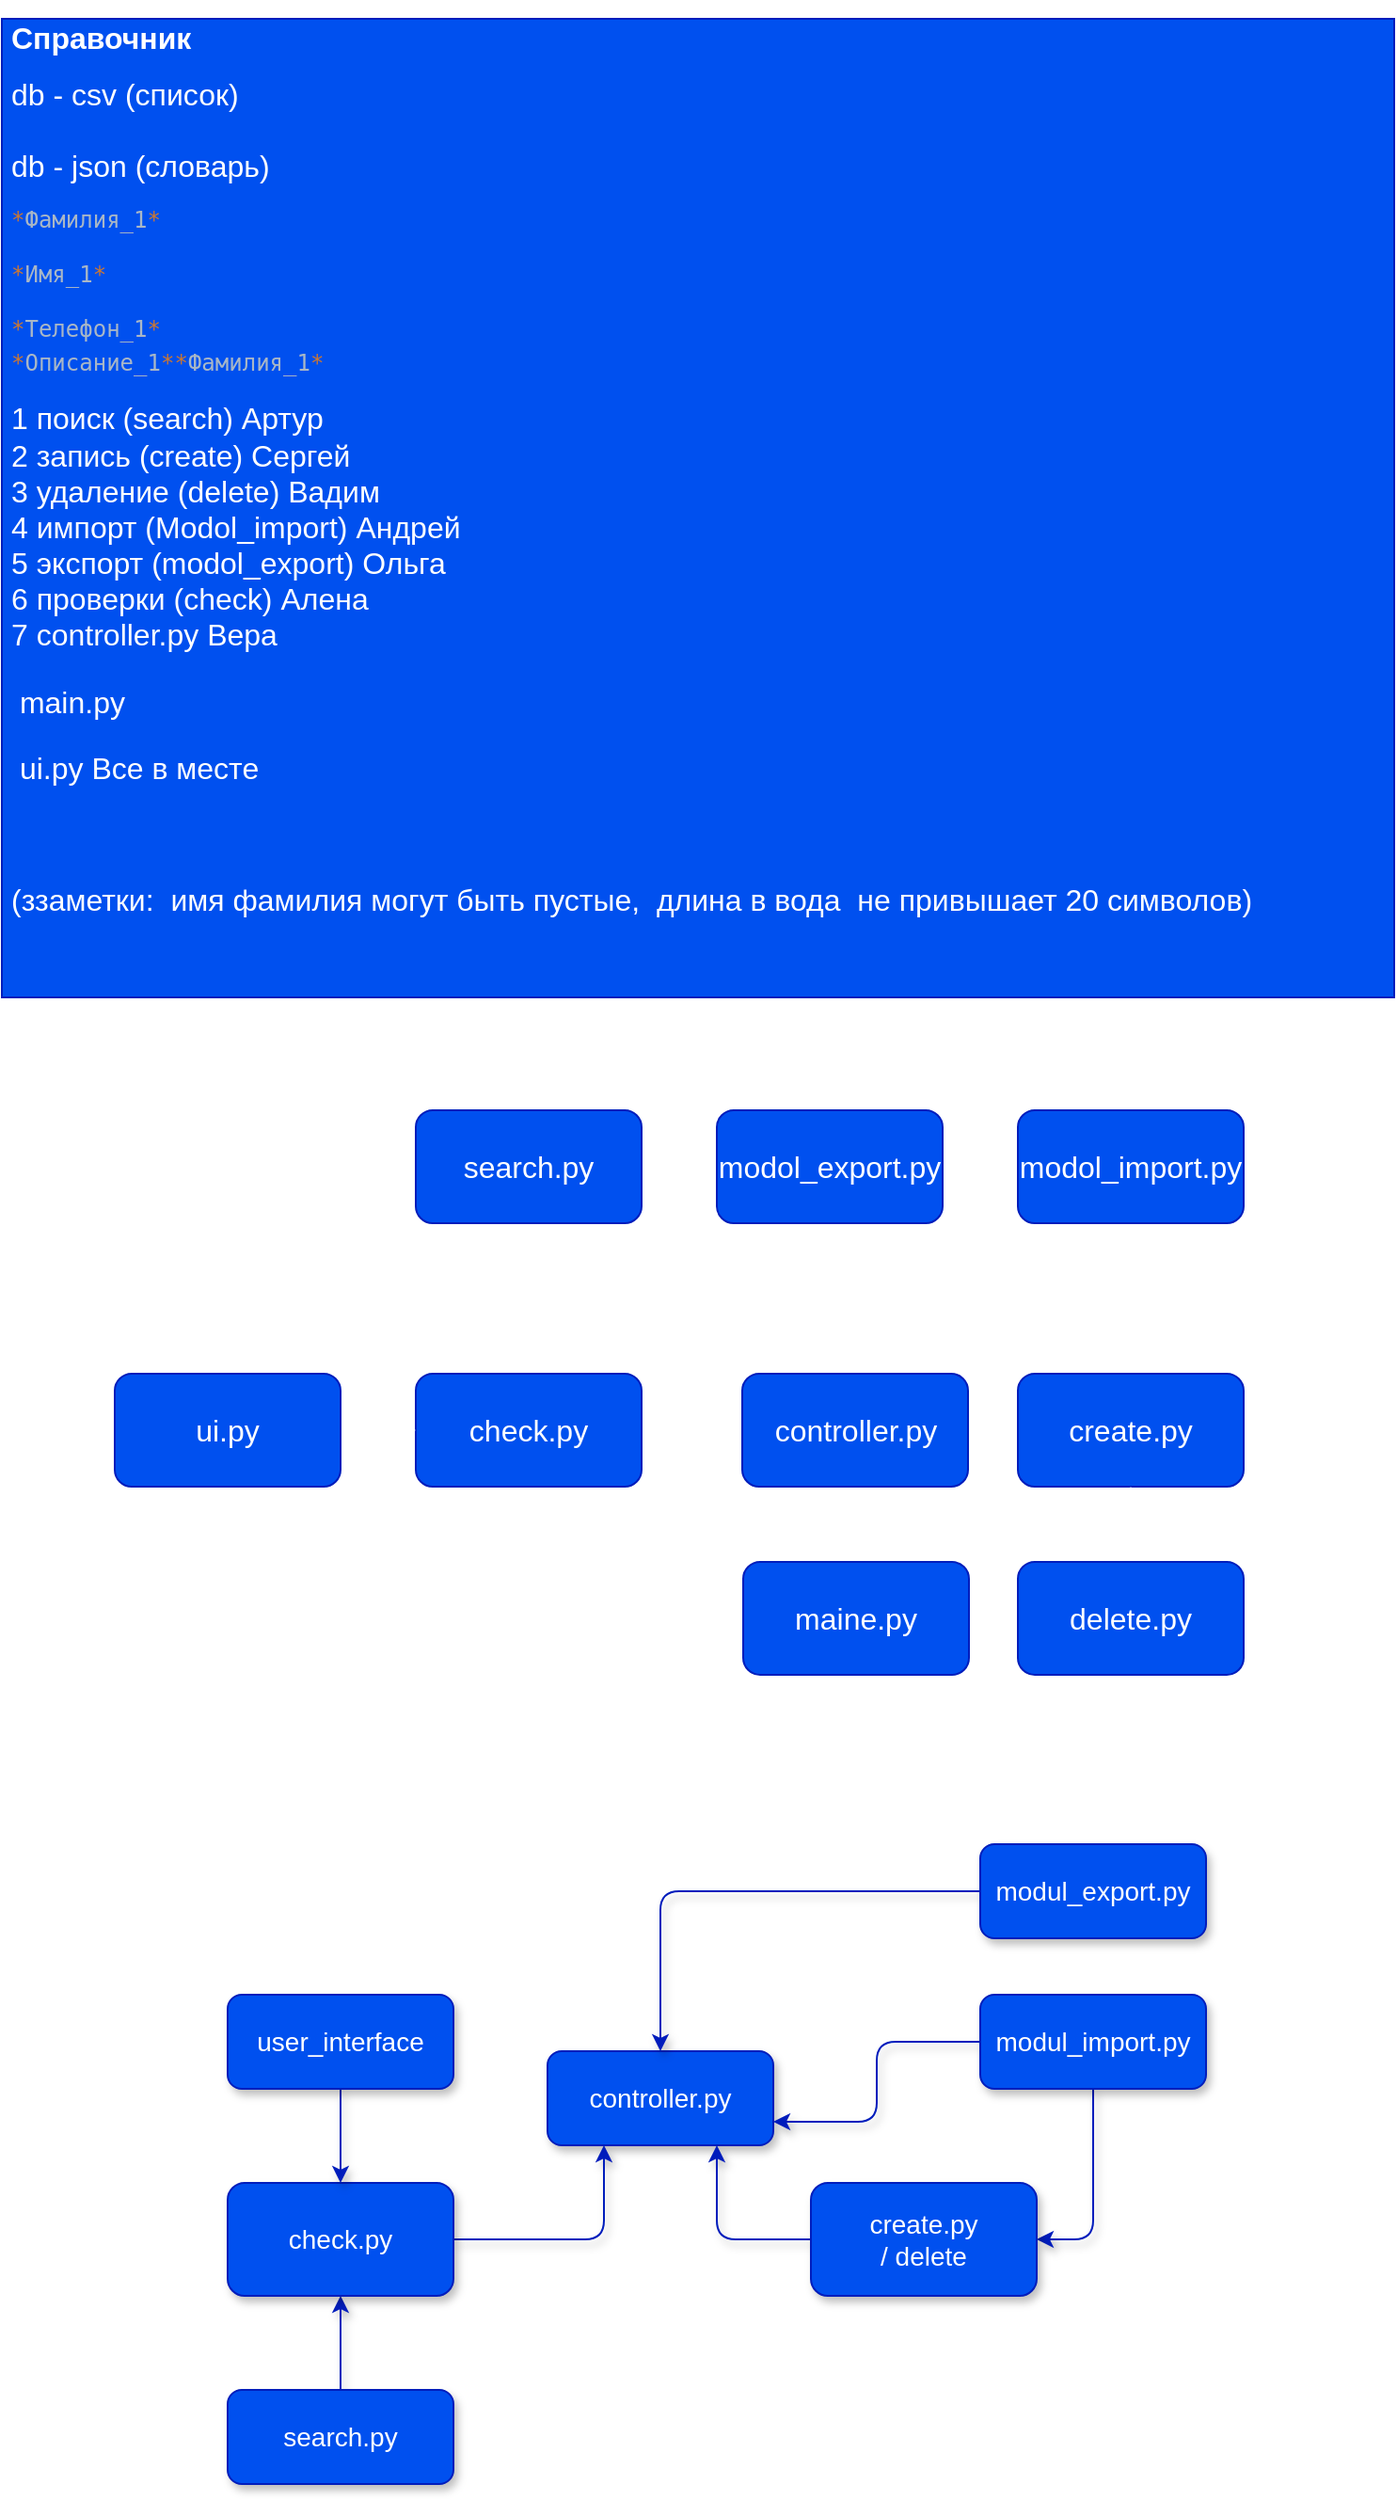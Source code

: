 <mxfile>
    <diagram id="Un_Z-Ee4vAJJ7-9JeIwL" name="Страница 1">
        <mxGraphModel dx="956" dy="625" grid="1" gridSize="10" guides="1" tooltips="1" connect="1" arrows="1" fold="1" page="1" pageScale="1" pageWidth="827" pageHeight="1169" math="0" shadow="0">
            <root>
                <mxCell id="0"/>
                <mxCell id="1" parent="0"/>
                <mxCell id="2" value="&lt;h1 style=&quot;font-size: 16px&quot;&gt;&lt;font style=&quot;font-size: 16px&quot;&gt;Справочник&lt;/font&gt;&lt;/h1&gt;&lt;div&gt;&lt;font style=&quot;font-size: 16px&quot;&gt;db - csv (список)&lt;/font&gt;&lt;/div&gt;&lt;div&gt;&lt;font style=&quot;font-size: 16px&quot;&gt;&lt;br&gt;&lt;/font&gt;&lt;/div&gt;&lt;div&gt;&lt;font style=&quot;font-size: 16px&quot;&gt;db - json (словарь)&amp;nbsp;&lt;/font&gt;&lt;/div&gt;&lt;pre style=&quot;color: rgb(169 , 183 , 198) ; font-family: &amp;#34;jetbrains mono&amp;#34; , monospace&quot;&gt;&lt;span style=&quot;color: #cc7832&quot;&gt;*&lt;/span&gt;Фамилия_1&lt;span style=&quot;color: #cc7832&quot;&gt;*&lt;br&gt;&lt;/span&gt;&lt;span style=&quot;color: #cc7832&quot;&gt;&lt;br&gt;&lt;/span&gt;&lt;span style=&quot;color: #cc7832&quot;&gt;*&lt;/span&gt;Имя_1&lt;span style=&quot;color: #cc7832&quot;&gt;*&lt;br&gt;&lt;/span&gt;&lt;span style=&quot;color: #cc7832&quot;&gt;&lt;br&gt;&lt;/span&gt;&lt;span style=&quot;color: #cc7832&quot;&gt;*&lt;/span&gt;Телефон_1&lt;span style=&quot;color: #cc7832&quot;&gt;*&lt;br&gt;&lt;/span&gt;&lt;font style=&quot;color: rgb(240 , 240 , 240) ; font-family: &amp;#34;helvetica&amp;#34; ; white-space: normal ; font-size: 16px&quot;&gt;&lt;span style=&quot;font-family: &amp;#34;jetbrains mono&amp;#34; , monospace ; font-size: 12px ; color: rgb(204 , 120 , 50)&quot;&gt;*&lt;/span&gt;&lt;span style=&quot;color: rgb(169 , 183 , 198) ; font-family: &amp;#34;jetbrains mono&amp;#34; , monospace ; font-size: 12px&quot;&gt;Описание_1&lt;/span&gt;&lt;span style=&quot;font-family: &amp;#34;jetbrains mono&amp;#34; , monospace ; font-size: 12px ; color: rgb(204 , 120 , 50)&quot;&gt;*&lt;/span&gt;&lt;/font&gt;&lt;span style=&quot;white-space: normal ; color: rgb(204 , 120 , 50)&quot;&gt;*&lt;/span&gt;&lt;span style=&quot;white-space: normal&quot;&gt;Фамилия_1&lt;/span&gt;&lt;span style=&quot;white-space: normal ; color: rgb(204 , 120 , 50)&quot;&gt;*&lt;/span&gt;&lt;/pre&gt;&lt;div&gt;&lt;font style=&quot;font-size: 16px&quot;&gt;1 поиск (search) Артур&lt;/font&gt;&lt;/div&gt;&lt;div&gt;&lt;font style=&quot;font-size: 16px&quot;&gt;2 запись (create) Сергей&lt;/font&gt;&lt;/div&gt;&lt;div&gt;&lt;font style=&quot;font-size: 16px&quot;&gt;3 удаление (delete) Вадим&lt;/font&gt;&lt;/div&gt;&lt;div&gt;&lt;font style=&quot;font-size: 16px&quot;&gt;4 импорт (Modol_import) Андрей&lt;/font&gt;&lt;/div&gt;&lt;div&gt;&lt;font style=&quot;font-size: 16px&quot;&gt;5 экспорт (modol_export) Ольга&lt;/font&gt;&lt;/div&gt;&lt;div&gt;&lt;font style=&quot;font-size: 16px&quot;&gt;6 проверки (check) Алена&lt;/font&gt;&lt;/div&gt;&lt;div&gt;&lt;font style=&quot;font-size: 16px&quot;&gt;7&lt;/font&gt;&lt;span style=&quot;font-size: 16px&quot;&gt;&amp;nbsp;controller.py Вера&lt;/span&gt;&lt;/div&gt;&lt;p style=&quot;font-size: 16px&quot;&gt;&lt;font style=&quot;font-size: 16px&quot;&gt;&amp;nbsp;main.py&amp;nbsp;&lt;/font&gt;&lt;/p&gt;&lt;p style=&quot;font-size: 16px&quot;&gt;&lt;font style=&quot;font-size: 16px&quot;&gt;&amp;nbsp;ui.py Все в месте&lt;/font&gt;&lt;/p&gt;&lt;p style=&quot;font-size: 16px&quot;&gt;&lt;br&gt;&lt;/p&gt;&lt;p style=&quot;font-size: 16px&quot;&gt;(ззаметки:&amp;nbsp; имя фамилия могут быть пустые,&amp;nbsp; длина в вода&amp;nbsp; не привышает 20 символов)&lt;/p&gt;" style="text;html=1;strokeColor=#001DBC;fillColor=#0050ef;spacing=5;spacingTop=-20;whiteSpace=wrap;overflow=hidden;rounded=0;fontColor=#ffffff;" parent="1" vertex="1">
                    <mxGeometry x="20" y="20" width="740" height="520" as="geometry"/>
                </mxCell>
                <mxCell id="30" style="edgeStyle=none;html=1;exitX=0.5;exitY=1;exitDx=0;exitDy=0;entryX=0.5;entryY=0;entryDx=0;entryDy=0;strokeColor=#FFFFFF;strokeWidth=2;" edge="1" parent="1" source="3" target="8">
                    <mxGeometry relative="1" as="geometry"/>
                </mxCell>
                <mxCell id="3" value="search.py" style="rounded=1;whiteSpace=wrap;html=1;fontSize=16;fillColor=#0050ef;fontColor=#FFFFFF;strokeColor=#001DBC;" parent="1" vertex="1">
                    <mxGeometry x="240" y="600" width="120" height="60" as="geometry"/>
                </mxCell>
                <mxCell id="31" style="edgeStyle=none;html=1;exitX=0;exitY=0.5;exitDx=0;exitDy=0;entryX=1;entryY=0.5;entryDx=0;entryDy=0;strokeColor=#FFFFFF;strokeWidth=2;" edge="1" parent="1" source="4" target="9">
                    <mxGeometry relative="1" as="geometry"/>
                </mxCell>
                <mxCell id="4" value="create.py" style="rounded=1;whiteSpace=wrap;html=1;fontSize=16;fillColor=#0050ef;fontColor=#FFFFFF;strokeColor=#001DBC;" parent="1" vertex="1">
                    <mxGeometry x="560" y="740" width="120" height="60" as="geometry"/>
                </mxCell>
                <mxCell id="32" style="edgeStyle=none;html=1;exitX=0.5;exitY=0;exitDx=0;exitDy=0;entryX=0.5;entryY=1;entryDx=0;entryDy=0;strokeColor=#FFFFFF;strokeWidth=2;" edge="1" parent="1" source="5" target="4">
                    <mxGeometry relative="1" as="geometry"/>
                </mxCell>
                <mxCell id="5" value="delete.py" style="rounded=1;whiteSpace=wrap;html=1;fontSize=16;fillColor=#0050ef;fontColor=#FFFFFF;strokeColor=#001DBC;" parent="1" vertex="1">
                    <mxGeometry x="560" y="840" width="120" height="60" as="geometry"/>
                </mxCell>
                <mxCell id="12" style="edgeStyle=none;html=1;exitX=0.5;exitY=1;exitDx=0;exitDy=0;entryX=0.5;entryY=0;entryDx=0;entryDy=0;strokeColor=#FFFFFF;strokeWidth=2;" edge="1" parent="1" source="6" target="9">
                    <mxGeometry relative="1" as="geometry">
                        <Array as="points">
                            <mxPoint x="620" y="700"/>
                            <mxPoint x="474" y="700"/>
                        </Array>
                    </mxGeometry>
                </mxCell>
                <mxCell id="6" value="modol_import.py" style="rounded=1;whiteSpace=wrap;html=1;fontSize=16;fillColor=#0050ef;fontColor=#FFFFFF;strokeColor=#001DBC;" parent="1" vertex="1">
                    <mxGeometry x="560" y="600" width="120" height="60" as="geometry"/>
                </mxCell>
                <mxCell id="27" style="edgeStyle=none;html=1;exitX=0.5;exitY=1;exitDx=0;exitDy=0;entryX=0.396;entryY=0.033;entryDx=0;entryDy=0;entryPerimeter=0;strokeColor=#FFFFFF;strokeWidth=2;" edge="1" parent="1" source="7" target="9">
                    <mxGeometry relative="1" as="geometry"/>
                </mxCell>
                <mxCell id="7" value="modol_export.py" style="rounded=1;whiteSpace=wrap;html=1;fontSize=16;fillColor=#0050ef;fontColor=#FFFFFF;strokeColor=#001DBC;" parent="1" vertex="1">
                    <mxGeometry x="400" y="600" width="120" height="60" as="geometry"/>
                </mxCell>
                <mxCell id="29" style="edgeStyle=none;html=1;exitX=1;exitY=0.5;exitDx=0;exitDy=0;entryX=0;entryY=0.5;entryDx=0;entryDy=0;strokeColor=#FFFFFF;strokeWidth=2;" edge="1" parent="1" source="8" target="9">
                    <mxGeometry relative="1" as="geometry"/>
                </mxCell>
                <mxCell id="8" value="check.py" style="rounded=1;whiteSpace=wrap;html=1;fontSize=16;fillColor=#0050ef;fontColor=#FFFFFF;strokeColor=#001DBC;" parent="1" vertex="1">
                    <mxGeometry x="240" y="740" width="120" height="60" as="geometry"/>
                </mxCell>
                <mxCell id="34" style="edgeStyle=none;html=1;exitX=0.5;exitY=1;exitDx=0;exitDy=0;entryX=0.5;entryY=0;entryDx=0;entryDy=0;strokeColor=#FFFFFF;strokeWidth=2;" edge="1" parent="1" source="9" target="10">
                    <mxGeometry relative="1" as="geometry"/>
                </mxCell>
                <mxCell id="9" value="controller.py" style="rounded=1;whiteSpace=wrap;html=1;fontSize=16;fillColor=#0050ef;fontColor=#FFFFFF;strokeColor=#001DBC;" parent="1" vertex="1">
                    <mxGeometry x="413.5" y="740" width="120" height="60" as="geometry"/>
                </mxCell>
                <mxCell id="10" value="maine.py" style="rounded=1;whiteSpace=wrap;html=1;fontSize=16;fillColor=#0050ef;fontColor=#FFFFFF;strokeColor=#001DBC;" parent="1" vertex="1">
                    <mxGeometry x="414" y="840" width="120" height="60" as="geometry"/>
                </mxCell>
                <mxCell id="28" style="edgeStyle=none;html=1;exitX=1;exitY=0.5;exitDx=0;exitDy=0;strokeColor=#FFFFFF;strokeWidth=2;" edge="1" parent="1" source="11" target="8">
                    <mxGeometry relative="1" as="geometry"/>
                </mxCell>
                <mxCell id="11" value="ui.py" style="rounded=1;whiteSpace=wrap;html=1;fontSize=16;fillColor=#0050ef;fontColor=#FFFFFF;strokeColor=#001DBC;" parent="1" vertex="1">
                    <mxGeometry x="80" y="740" width="120" height="60" as="geometry"/>
                </mxCell>
                <mxCell id="13" value="controller.py" style="rounded=1;whiteSpace=wrap;html=1;fillColor=#0050ef;fontColor=#FFFFFF;strokeColor=#001DBC;fontSize=14;shadow=1;sketch=0;" vertex="1" parent="1">
                    <mxGeometry x="310" y="1100" width="120" height="50" as="geometry"/>
                </mxCell>
                <mxCell id="14" style="edgeStyle=orthogonalEdgeStyle;rounded=1;orthogonalLoop=1;jettySize=auto;html=1;entryX=0.5;entryY=1;entryDx=0;entryDy=0;fontColor=#FFFFFF;fillColor=#0050ef;strokeColor=#001DBC;fontSize=14;shadow=1;sketch=0;" edge="1" parent="1" source="15" target="17">
                    <mxGeometry relative="1" as="geometry"/>
                </mxCell>
                <mxCell id="15" value="search.py" style="rounded=1;whiteSpace=wrap;html=1;fillColor=#0050ef;fontColor=#FFFFFF;strokeColor=#001DBC;fontSize=14;shadow=1;sketch=0;" vertex="1" parent="1">
                    <mxGeometry x="140" y="1280" width="120" height="50" as="geometry"/>
                </mxCell>
                <mxCell id="16" style="edgeStyle=orthogonalEdgeStyle;rounded=1;orthogonalLoop=1;jettySize=auto;html=1;entryX=0.25;entryY=1;entryDx=0;entryDy=0;fontColor=#FFFFFF;fillColor=#0050ef;strokeColor=#001DBC;fontSize=14;shadow=1;sketch=0;" edge="1" parent="1" source="17" target="13">
                    <mxGeometry relative="1" as="geometry"/>
                </mxCell>
                <mxCell id="17" value="&lt;font style=&quot;font-size: 14px;&quot;&gt;check.py&lt;/font&gt;" style="rounded=1;whiteSpace=wrap;html=1;fontColor=#FFFFFF;fillColor=#0050ef;strokeColor=#001DBC;fontSize=14;shadow=1;sketch=0;" vertex="1" parent="1">
                    <mxGeometry x="140" y="1170" width="120" height="60" as="geometry"/>
                </mxCell>
                <mxCell id="18" style="edgeStyle=orthogonalEdgeStyle;rounded=1;orthogonalLoop=1;jettySize=auto;html=1;entryX=0.5;entryY=0;entryDx=0;entryDy=0;fontColor=#FFFFFF;fillColor=#0050ef;strokeColor=#001DBC;fontSize=14;shadow=1;sketch=0;" edge="1" parent="1" source="19" target="17">
                    <mxGeometry relative="1" as="geometry"/>
                </mxCell>
                <mxCell id="19" value="user_interface" style="rounded=1;whiteSpace=wrap;html=1;fontColor=#FFFFFF;fillColor=#0050ef;strokeColor=#001DBC;fontSize=14;shadow=1;sketch=0;" vertex="1" parent="1">
                    <mxGeometry x="140" y="1070" width="120" height="50" as="geometry"/>
                </mxCell>
                <mxCell id="20" style="edgeStyle=orthogonalEdgeStyle;rounded=1;orthogonalLoop=1;jettySize=auto;html=1;entryX=1;entryY=0.75;entryDx=0;entryDy=0;fontColor=#FFFFFF;fillColor=#0050ef;strokeColor=#001DBC;fontSize=14;shadow=1;sketch=0;" edge="1" parent="1" source="22" target="13">
                    <mxGeometry relative="1" as="geometry"/>
                </mxCell>
                <mxCell id="21" style="edgeStyle=orthogonalEdgeStyle;rounded=1;orthogonalLoop=1;jettySize=auto;html=1;entryX=1;entryY=0.5;entryDx=0;entryDy=0;fontColor=#FFFFFF;fillColor=#0050ef;strokeColor=#001DBC;fontSize=14;shadow=1;sketch=0;" edge="1" parent="1" source="22" target="26">
                    <mxGeometry relative="1" as="geometry"/>
                </mxCell>
                <mxCell id="22" value="modul_import.py" style="rounded=1;whiteSpace=wrap;html=1;fontColor=#FFFFFF;fillColor=#0050ef;strokeColor=#001DBC;fontSize=14;shadow=1;sketch=0;" vertex="1" parent="1">
                    <mxGeometry x="540" y="1070" width="120" height="50" as="geometry"/>
                </mxCell>
                <mxCell id="23" style="edgeStyle=orthogonalEdgeStyle;rounded=1;orthogonalLoop=1;jettySize=auto;html=1;exitX=0;exitY=0.5;exitDx=0;exitDy=0;entryX=0.5;entryY=0;entryDx=0;entryDy=0;fontColor=#FFFFFF;fillColor=#0050ef;strokeColor=#001DBC;fontSize=14;shadow=1;sketch=0;" edge="1" parent="1" source="24" target="13">
                    <mxGeometry relative="1" as="geometry"/>
                </mxCell>
                <mxCell id="24" value="modul_export.py" style="rounded=1;whiteSpace=wrap;html=1;fontColor=#FFFFFF;fillColor=#0050ef;strokeColor=#001DBC;fontSize=14;shadow=1;sketch=0;" vertex="1" parent="1">
                    <mxGeometry x="540" y="990" width="120" height="50" as="geometry"/>
                </mxCell>
                <mxCell id="25" style="edgeStyle=orthogonalEdgeStyle;rounded=1;orthogonalLoop=1;jettySize=auto;html=1;entryX=0.75;entryY=1;entryDx=0;entryDy=0;fontColor=#FFFFFF;fillColor=#0050ef;strokeColor=#001DBC;fontSize=14;shadow=1;sketch=0;" edge="1" parent="1" source="26" target="13">
                    <mxGeometry relative="1" as="geometry"/>
                </mxCell>
                <mxCell id="26" value="create.py&lt;br style=&quot;font-size: 14px;&quot;&gt;/ delete" style="rounded=1;whiteSpace=wrap;html=1;fontColor=#FFFFFF;fillColor=#0050ef;strokeColor=#001DBC;fontSize=14;shadow=1;sketch=0;" vertex="1" parent="1">
                    <mxGeometry x="450" y="1170" width="120" height="60" as="geometry"/>
                </mxCell>
            </root>
        </mxGraphModel>
    </diagram>
</mxfile>